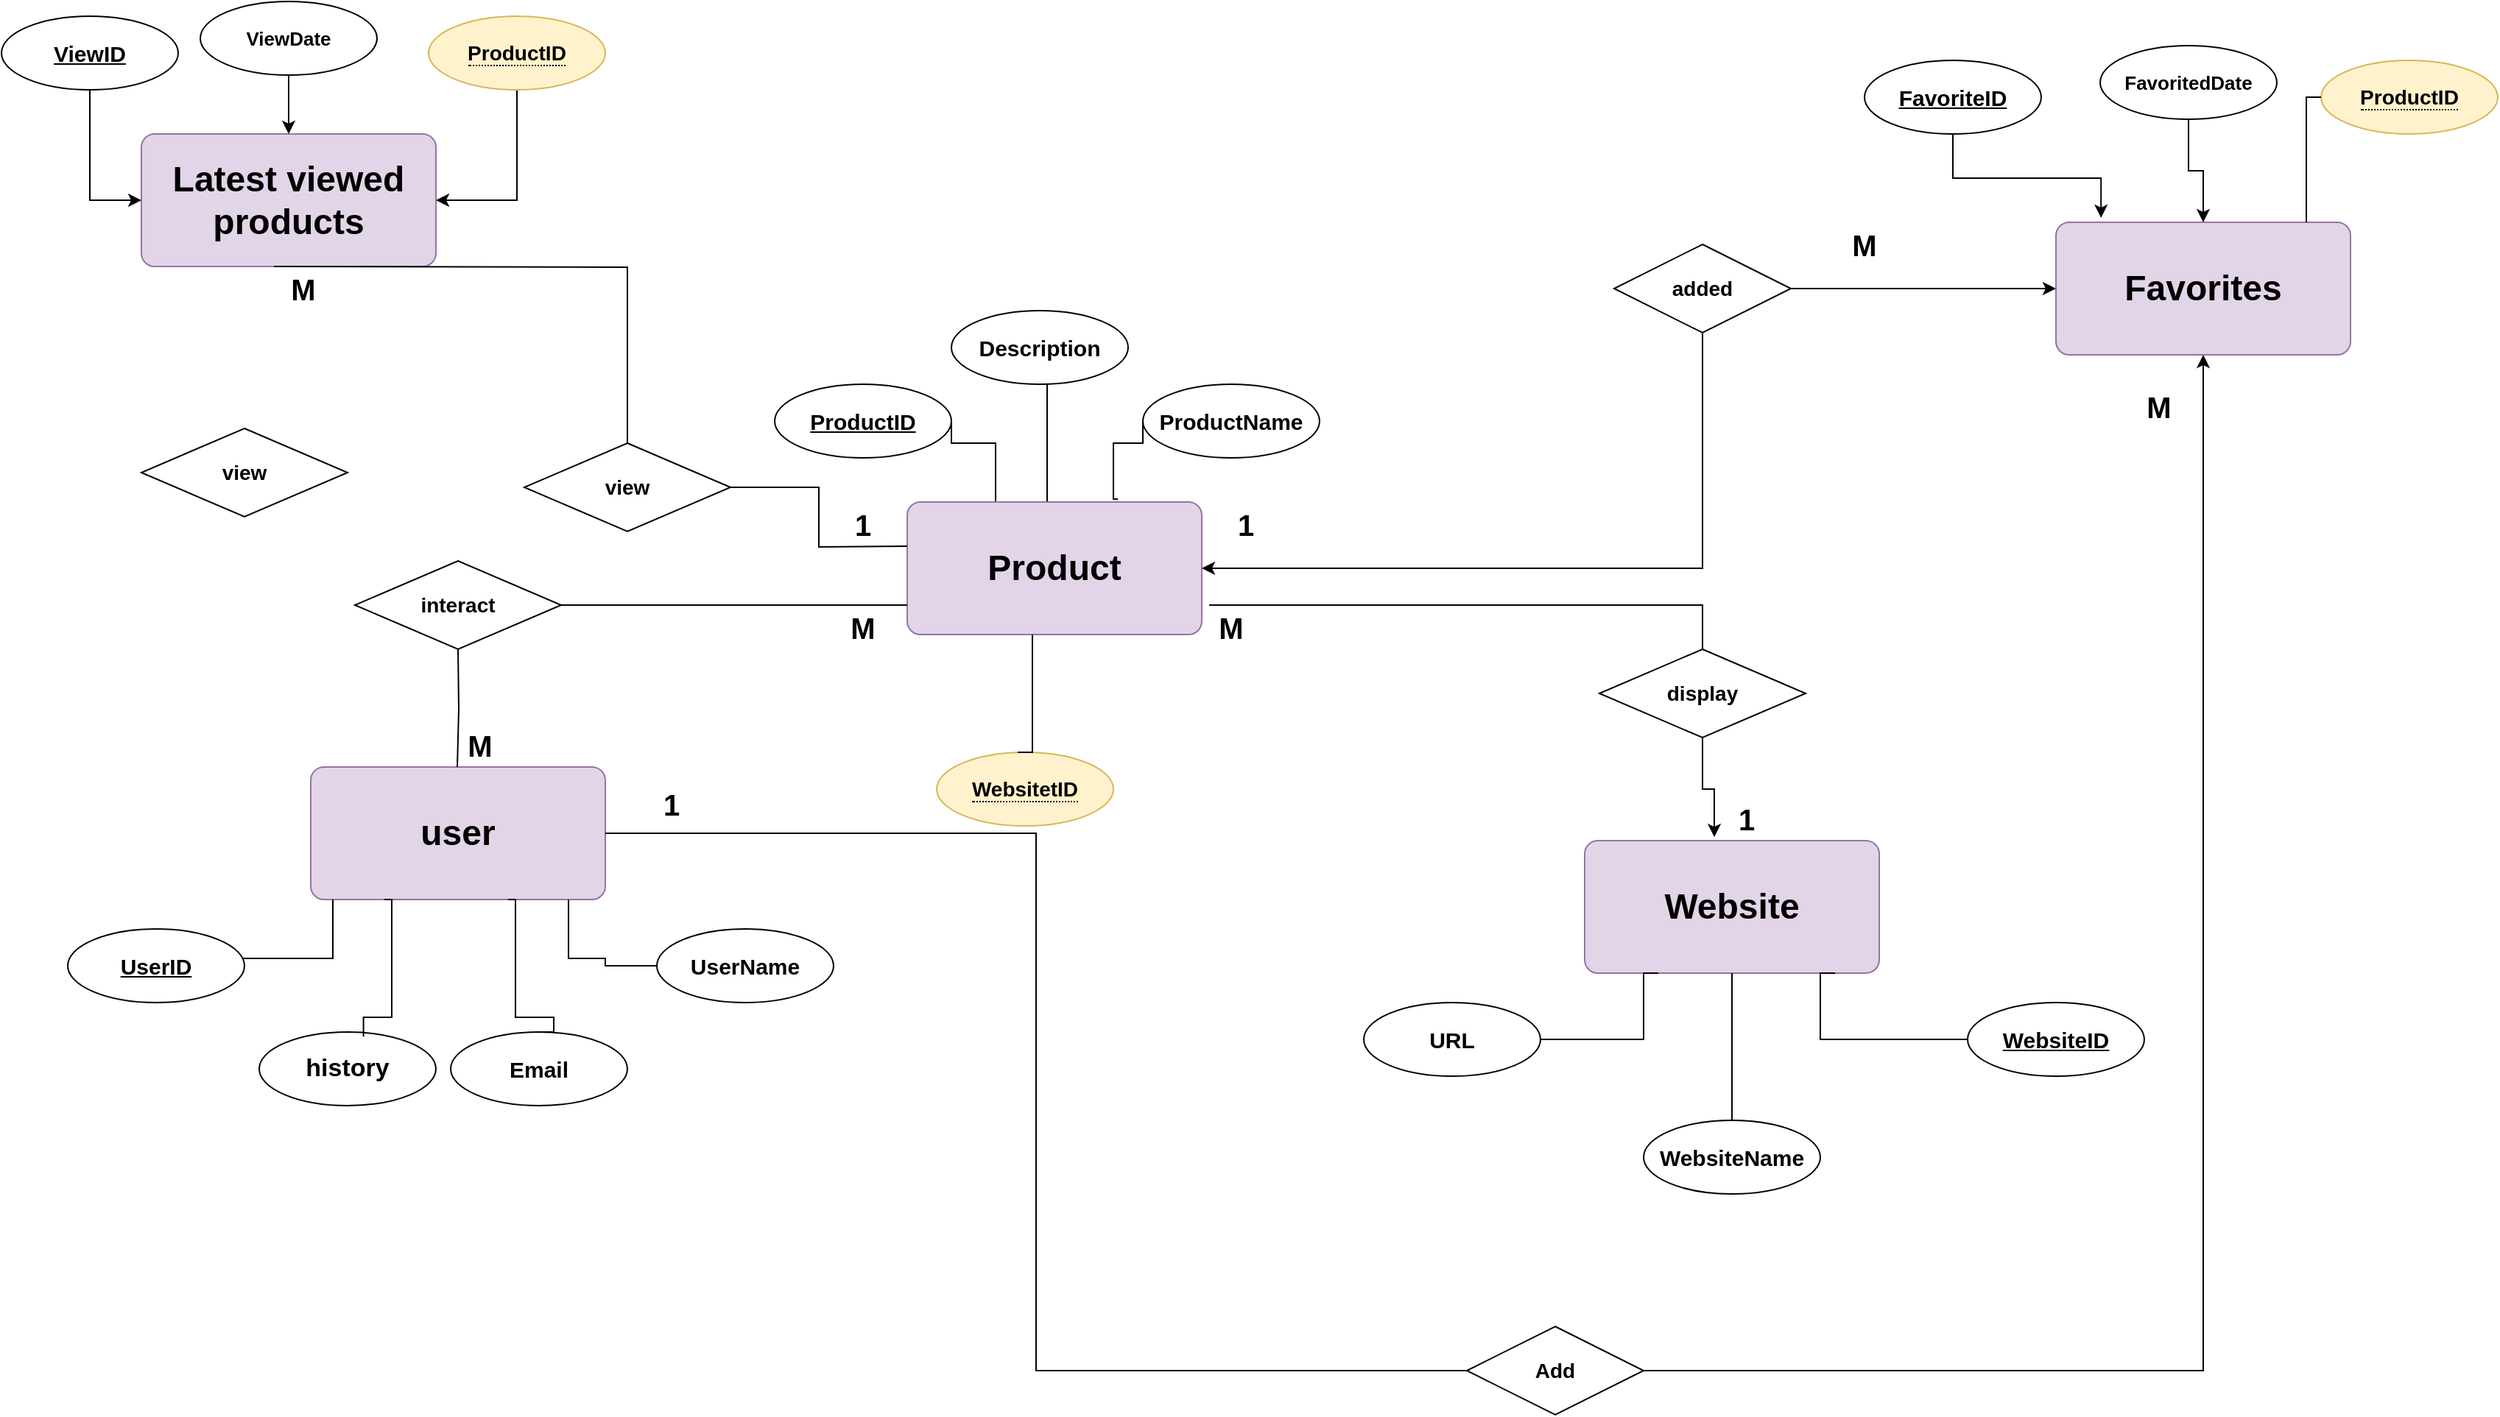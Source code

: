 <mxfile version="22.1.11" type="github">
  <diagram name="Page-1" id="WOP2-RksU-mO_7DsM-_O">
    <mxGraphModel dx="2948" dy="5492" grid="1" gridSize="10" guides="1" tooltips="1" connect="1" arrows="1" fold="1" page="1" pageScale="1" pageWidth="850" pageHeight="1100" math="0" shadow="0">
      <root>
        <mxCell id="0" />
        <mxCell id="1" parent="0" />
        <mxCell id="4khlaYKdYWa5YwKPhrCX-2" value="&lt;u&gt;&lt;b&gt;&lt;font style=&quot;font-size: 15px;&quot;&gt;ProductID&lt;/font&gt;&lt;/b&gt;&lt;/u&gt;" style="ellipse;whiteSpace=wrap;html=1;align=center;" vertex="1" parent="1">
          <mxGeometry x="260" y="-4110" width="120" height="50" as="geometry" />
        </mxCell>
        <mxCell id="4khlaYKdYWa5YwKPhrCX-3" value="&lt;span style=&quot;border-color: var(--border-color);&quot;&gt;&lt;b style=&quot;border-color: var(--border-color);&quot;&gt;&lt;font style=&quot;border-color: var(--border-color); font-size: 15px;&quot;&gt;ProductName&lt;/font&gt;&lt;/b&gt;&lt;/span&gt;" style="ellipse;whiteSpace=wrap;html=1;align=center;" vertex="1" parent="1">
          <mxGeometry x="510" y="-4110" width="120" height="50" as="geometry" />
        </mxCell>
        <mxCell id="4khlaYKdYWa5YwKPhrCX-4" value="" style="endArrow=none;html=1;rounded=0;edgeStyle=orthogonalEdgeStyle;exitX=0.715;exitY=-0.022;exitDx=0;exitDy=0;entryX=0;entryY=0.5;entryDx=0;entryDy=0;exitPerimeter=0;" edge="1" parent="1" source="4khlaYKdYWa5YwKPhrCX-8" target="4khlaYKdYWa5YwKPhrCX-3">
          <mxGeometry relative="1" as="geometry">
            <mxPoint x="490" y="-4110" as="sourcePoint" />
            <mxPoint x="500" y="-4070" as="targetPoint" />
            <Array as="points">
              <mxPoint x="490" y="-4032" />
              <mxPoint x="490" y="-4070" />
              <mxPoint x="510" y="-4070" />
            </Array>
          </mxGeometry>
        </mxCell>
        <mxCell id="4khlaYKdYWa5YwKPhrCX-5" value="" style="endArrow=none;html=1;rounded=0;edgeStyle=orthogonalEdgeStyle;entryX=1;entryY=0.5;entryDx=0;entryDy=0;" edge="1" parent="1" source="4khlaYKdYWa5YwKPhrCX-8" target="4khlaYKdYWa5YwKPhrCX-2">
          <mxGeometry relative="1" as="geometry">
            <mxPoint x="410" y="-4110" as="sourcePoint" />
            <mxPoint x="400" y="-4030" as="targetPoint" />
            <Array as="points">
              <mxPoint x="410" y="-4070" />
              <mxPoint x="380" y="-4070" />
            </Array>
          </mxGeometry>
        </mxCell>
        <mxCell id="4khlaYKdYWa5YwKPhrCX-6" value="" style="endArrow=none;html=1;rounded=0;edgeStyle=orthogonalEdgeStyle;exitX=0.5;exitY=1;exitDx=0;exitDy=0;entryX=0.5;entryY=0;entryDx=0;entryDy=0;" edge="1" parent="1">
          <mxGeometry relative="1" as="geometry">
            <mxPoint x="445" y="-4110" as="sourcePoint" />
            <mxPoint x="435" y="-4030" as="targetPoint" />
            <Array as="points">
              <mxPoint x="445" y="-4110" />
              <mxPoint x="445" y="-4030" />
            </Array>
          </mxGeometry>
        </mxCell>
        <mxCell id="4khlaYKdYWa5YwKPhrCX-7" value="&lt;span style=&quot;font-size: 15px;&quot;&gt;&lt;b&gt;Description&lt;/b&gt;&lt;/span&gt;" style="ellipse;whiteSpace=wrap;html=1;align=center;" vertex="1" parent="1">
          <mxGeometry x="380" y="-4160" width="120" height="50" as="geometry" />
        </mxCell>
        <mxCell id="4khlaYKdYWa5YwKPhrCX-8" value="&lt;h1&gt;Product&lt;/h1&gt;" style="rounded=1;arcSize=10;whiteSpace=wrap;html=1;align=center;fillColor=#e1d5e7;strokeColor=#9673a6;" vertex="1" parent="1">
          <mxGeometry x="350" y="-4030" width="200" height="90" as="geometry" />
        </mxCell>
        <mxCell id="4khlaYKdYWa5YwKPhrCX-10" style="edgeStyle=orthogonalEdgeStyle;rounded=0;orthogonalLoop=1;jettySize=auto;html=1;exitX=1;exitY=0.5;exitDx=0;exitDy=0;entryX=0;entryY=0.5;entryDx=0;entryDy=0;" edge="1" parent="1" source="4khlaYKdYWa5YwKPhrCX-11" target="4khlaYKdYWa5YwKPhrCX-13">
          <mxGeometry relative="1" as="geometry" />
        </mxCell>
        <mxCell id="4khlaYKdYWa5YwKPhrCX-11" value="&lt;b&gt;&lt;font style=&quot;font-size: 14px;&quot;&gt;added&lt;/font&gt;&lt;/b&gt;" style="shape=rhombus;perimeter=rhombusPerimeter;whiteSpace=wrap;html=1;align=center;" vertex="1" parent="1">
          <mxGeometry x="830" y="-4205" width="120" height="60" as="geometry" />
        </mxCell>
        <mxCell id="4khlaYKdYWa5YwKPhrCX-12" value="&lt;b&gt;&lt;font style=&quot;font-size: 14px;&quot;&gt;interact &lt;/font&gt;&lt;/b&gt;" style="shape=rhombus;perimeter=rhombusPerimeter;whiteSpace=wrap;html=1;align=center;" vertex="1" parent="1">
          <mxGeometry x="-25" y="-3990" width="140" height="60" as="geometry" />
        </mxCell>
        <mxCell id="4khlaYKdYWa5YwKPhrCX-13" value="&lt;h1&gt;Favorites&lt;/h1&gt;" style="rounded=1;arcSize=10;whiteSpace=wrap;html=1;align=center;fillColor=#e1d5e7;strokeColor=#9673a6;fontStyle=1" vertex="1" parent="1">
          <mxGeometry x="1130" y="-4220" width="200" height="90" as="geometry" />
        </mxCell>
        <mxCell id="4khlaYKdYWa5YwKPhrCX-15" value="&lt;h1&gt;user&lt;/h1&gt;" style="rounded=1;arcSize=10;whiteSpace=wrap;html=1;align=center;fillColor=#e1d5e7;strokeColor=#9673a6;" vertex="1" parent="1">
          <mxGeometry x="-55" y="-3850" width="200" height="90" as="geometry" />
        </mxCell>
        <mxCell id="4khlaYKdYWa5YwKPhrCX-16" value="&lt;font style=&quot;font-size: 15px;&quot;&gt;&lt;b&gt;&lt;u&gt;UserID&lt;/u&gt;&lt;/b&gt;&lt;/font&gt;" style="ellipse;whiteSpace=wrap;html=1;align=center;" vertex="1" parent="1">
          <mxGeometry x="-220" y="-3740" width="120" height="50" as="geometry" />
        </mxCell>
        <mxCell id="4khlaYKdYWa5YwKPhrCX-17" value="&lt;b&gt;&lt;font style=&quot;font-size: 17px;&quot;&gt;history&lt;/font&gt;&lt;/b&gt;" style="ellipse;whiteSpace=wrap;html=1;align=center;" vertex="1" parent="1">
          <mxGeometry x="-90" y="-3670" width="120" height="50" as="geometry" />
        </mxCell>
        <mxCell id="4khlaYKdYWa5YwKPhrCX-18" value="&lt;font size=&quot;1&quot; style=&quot;&quot;&gt;&lt;b style=&quot;font-size: 15px;&quot;&gt;Email&lt;/b&gt;&lt;/font&gt;" style="ellipse;whiteSpace=wrap;html=1;align=center;" vertex="1" parent="1">
          <mxGeometry x="40" y="-3670" width="120" height="50" as="geometry" />
        </mxCell>
        <mxCell id="4khlaYKdYWa5YwKPhrCX-19" value="&lt;font style=&quot;font-size: 15px;&quot;&gt;&lt;b&gt;UserName&lt;/b&gt;&lt;/font&gt;" style="ellipse;whiteSpace=wrap;html=1;align=center;" vertex="1" parent="1">
          <mxGeometry x="180" y="-3740" width="120" height="50" as="geometry" />
        </mxCell>
        <mxCell id="4khlaYKdYWa5YwKPhrCX-20" value="" style="endArrow=none;html=1;rounded=0;edgeStyle=orthogonalEdgeStyle;exitX=0.5;exitY=1;exitDx=0;exitDy=0;" edge="1" parent="1" target="4khlaYKdYWa5YwKPhrCX-16">
          <mxGeometry relative="1" as="geometry">
            <mxPoint x="-40" y="-3760" as="sourcePoint" />
            <mxPoint x="-70" y="-3715" as="targetPoint" />
            <Array as="points">
              <mxPoint x="-40" y="-3720" />
            </Array>
          </mxGeometry>
        </mxCell>
        <mxCell id="4khlaYKdYWa5YwKPhrCX-21" value="" style="endArrow=none;html=1;rounded=0;edgeStyle=orthogonalEdgeStyle;exitX=0.5;exitY=1;exitDx=0;exitDy=0;entryX=0;entryY=0.5;entryDx=0;entryDy=0;" edge="1" parent="1" target="4khlaYKdYWa5YwKPhrCX-19">
          <mxGeometry relative="1" as="geometry">
            <mxPoint x="120" y="-3760" as="sourcePoint" />
            <mxPoint x="145" y="-3720" as="targetPoint" />
            <Array as="points">
              <mxPoint x="120" y="-3720" />
              <mxPoint x="145" y="-3720" />
            </Array>
          </mxGeometry>
        </mxCell>
        <mxCell id="4khlaYKdYWa5YwKPhrCX-22" value="" style="endArrow=none;html=1;rounded=0;edgeStyle=orthogonalEdgeStyle;exitX=0.5;exitY=1;exitDx=0;exitDy=0;entryX=0.59;entryY=0.063;entryDx=0;entryDy=0;entryPerimeter=0;" edge="1" parent="1" target="4khlaYKdYWa5YwKPhrCX-17">
          <mxGeometry relative="1" as="geometry">
            <mxPoint x="-5" y="-3760" as="sourcePoint" />
            <mxPoint x="-15" y="-3680" as="targetPoint" />
            <Array as="points">
              <mxPoint y="-3760" />
              <mxPoint y="-3680" />
              <mxPoint x="-19" y="-3680" />
            </Array>
          </mxGeometry>
        </mxCell>
        <mxCell id="4khlaYKdYWa5YwKPhrCX-23" value="" style="endArrow=none;html=1;rounded=0;edgeStyle=orthogonalEdgeStyle;exitX=0.5;exitY=1;exitDx=0;exitDy=0;entryX=0.5;entryY=0;entryDx=0;entryDy=0;" edge="1" parent="1" target="4khlaYKdYWa5YwKPhrCX-18">
          <mxGeometry relative="1" as="geometry">
            <mxPoint x="79" y="-3760" as="sourcePoint" />
            <mxPoint x="65" y="-3667" as="targetPoint" />
            <Array as="points">
              <mxPoint x="84" y="-3760" />
              <mxPoint x="84" y="-3680" />
              <mxPoint x="110" y="-3680" />
            </Array>
          </mxGeometry>
        </mxCell>
        <mxCell id="4khlaYKdYWa5YwKPhrCX-24" value="" style="endArrow=none;html=1;rounded=0;edgeStyle=orthogonalEdgeStyle;exitX=0;exitY=0.778;exitDx=0;exitDy=0;exitPerimeter=0;" edge="1" parent="1" source="4khlaYKdYWa5YwKPhrCX-8">
          <mxGeometry relative="1" as="geometry">
            <mxPoint x="345" y="-3960" as="sourcePoint" />
            <mxPoint x="115" y="-3960" as="targetPoint" />
            <Array as="points" />
          </mxGeometry>
        </mxCell>
        <mxCell id="4khlaYKdYWa5YwKPhrCX-25" value="" style="endArrow=none;html=1;rounded=0;edgeStyle=orthogonalEdgeStyle;entryX=0.5;entryY=0;entryDx=0;entryDy=0;" edge="1" parent="1">
          <mxGeometry relative="1" as="geometry">
            <mxPoint x="45" y="-3930" as="sourcePoint" />
            <mxPoint x="44.5" y="-3850" as="targetPoint" />
            <Array as="points" />
          </mxGeometry>
        </mxCell>
        <mxCell id="4khlaYKdYWa5YwKPhrCX-26" value="&lt;h1&gt;Latest viewed products&lt;/h1&gt;" style="rounded=1;arcSize=10;whiteSpace=wrap;html=1;align=center;fillColor=#e1d5e7;strokeColor=#9673a6;" vertex="1" parent="1">
          <mxGeometry x="-170" y="-4280" width="200" height="90" as="geometry" />
        </mxCell>
        <mxCell id="4khlaYKdYWa5YwKPhrCX-27" value="&lt;b&gt;&lt;font style=&quot;font-size: 14px;&quot;&gt;view&lt;/font&gt;&lt;/b&gt;" style="shape=rhombus;perimeter=rhombusPerimeter;whiteSpace=wrap;html=1;align=center;" vertex="1" parent="1">
          <mxGeometry x="90" y="-4070" width="140" height="60" as="geometry" />
        </mxCell>
        <mxCell id="4khlaYKdYWa5YwKPhrCX-28" value="" style="endArrow=none;html=1;rounded=0;exitX=0;exitY=0.778;exitDx=0;exitDy=0;exitPerimeter=0;entryX=1;entryY=0.5;entryDx=0;entryDy=0;edgeStyle=orthogonalEdgeStyle;" edge="1" parent="1" target="4khlaYKdYWa5YwKPhrCX-27">
          <mxGeometry relative="1" as="geometry">
            <mxPoint x="350" y="-4000" as="sourcePoint" />
            <mxPoint x="115" y="-4000" as="targetPoint" />
          </mxGeometry>
        </mxCell>
        <mxCell id="4khlaYKdYWa5YwKPhrCX-29" value="" style="endArrow=none;html=1;rounded=0;entryX=0.5;entryY=0;entryDx=0;entryDy=0;edgeStyle=orthogonalEdgeStyle;" edge="1" parent="1" target="4khlaYKdYWa5YwKPhrCX-27">
          <mxGeometry relative="1" as="geometry">
            <mxPoint x="-80" y="-4190" as="sourcePoint" />
            <mxPoint x="-80.5" y="-4110" as="targetPoint" />
          </mxGeometry>
        </mxCell>
        <mxCell id="4khlaYKdYWa5YwKPhrCX-30" value="&lt;h1&gt;Website&lt;/h1&gt;" style="rounded=1;arcSize=10;whiteSpace=wrap;html=1;align=center;fillColor=#e1d5e7;strokeColor=#9673a6;" vertex="1" parent="1">
          <mxGeometry x="810" y="-3800" width="200" height="90" as="geometry" />
        </mxCell>
        <mxCell id="4khlaYKdYWa5YwKPhrCX-72" value="" style="edgeStyle=orthogonalEdgeStyle;rounded=0;orthogonalLoop=1;jettySize=auto;html=1;entryX=0.44;entryY=-0.027;entryDx=0;entryDy=0;entryPerimeter=0;" edge="1" parent="1" source="4khlaYKdYWa5YwKPhrCX-31" target="4khlaYKdYWa5YwKPhrCX-30">
          <mxGeometry relative="1" as="geometry" />
        </mxCell>
        <mxCell id="4khlaYKdYWa5YwKPhrCX-31" value="&lt;b&gt;&lt;font style=&quot;font-size: 14px;&quot;&gt;display&lt;/font&gt;&lt;/b&gt;" style="shape=rhombus;perimeter=rhombusPerimeter;whiteSpace=wrap;html=1;align=center;" vertex="1" parent="1">
          <mxGeometry x="820" y="-3930" width="140" height="60" as="geometry" />
        </mxCell>
        <mxCell id="4khlaYKdYWa5YwKPhrCX-32" value="" style="endArrow=none;html=1;rounded=0;edgeStyle=orthogonalEdgeStyle;exitX=0.5;exitY=0;exitDx=0;exitDy=0;entryX=0.25;entryY=0;entryDx=0;entryDy=0;" edge="1" parent="1" source="4khlaYKdYWa5YwKPhrCX-31" target="4khlaYKdYWa5YwKPhrCX-52">
          <mxGeometry relative="1" as="geometry">
            <mxPoint x="910.0" y="-3940" as="sourcePoint" />
            <mxPoint x="570" y="-3970" as="targetPoint" />
            <Array as="points">
              <mxPoint x="890" y="-3960" />
            </Array>
          </mxGeometry>
        </mxCell>
        <mxCell id="4khlaYKdYWa5YwKPhrCX-34" value="&lt;u&gt;&lt;b&gt;&lt;font style=&quot;font-size: 15px;&quot;&gt;FavoriteID&lt;/font&gt;&lt;/b&gt;&lt;/u&gt;" style="ellipse;whiteSpace=wrap;html=1;align=center;" vertex="1" parent="1">
          <mxGeometry x="1000" y="-4330" width="120" height="50" as="geometry" />
        </mxCell>
        <mxCell id="4khlaYKdYWa5YwKPhrCX-35" style="edgeStyle=orthogonalEdgeStyle;rounded=0;orthogonalLoop=1;jettySize=auto;html=1;exitX=0.5;exitY=1;exitDx=0;exitDy=0;entryX=0.5;entryY=0;entryDx=0;entryDy=0;" edge="1" parent="1" source="4khlaYKdYWa5YwKPhrCX-36" target="4khlaYKdYWa5YwKPhrCX-13">
          <mxGeometry relative="1" as="geometry" />
        </mxCell>
        <mxCell id="4khlaYKdYWa5YwKPhrCX-36" value="&lt;font style=&quot;font-size: 13px;&quot;&gt;&lt;b&gt;FavoritedD&lt;/b&gt;&lt;/font&gt;&lt;b style=&quot;border-color: var(--border-color); font-size: 13px;&quot;&gt;ate&lt;/b&gt;" style="ellipse;whiteSpace=wrap;html=1;align=center;" vertex="1" parent="1">
          <mxGeometry x="1160" y="-4340" width="120" height="50" as="geometry" />
        </mxCell>
        <mxCell id="4khlaYKdYWa5YwKPhrCX-37" value="&lt;b&gt;&lt;font style=&quot;font-size: 20px;&quot;&gt;M&lt;/font&gt;&lt;/b&gt;" style="text;html=1;strokeColor=none;fillColor=none;align=center;verticalAlign=middle;whiteSpace=wrap;rounded=0;" vertex="1" parent="1">
          <mxGeometry x="970" y="-4220" width="60" height="30" as="geometry" />
        </mxCell>
        <mxCell id="4khlaYKdYWa5YwKPhrCX-38" value="&lt;span style=&quot;font-size: 20px;&quot;&gt;&lt;b&gt;1&lt;/b&gt;&lt;/span&gt;" style="text;html=1;strokeColor=none;fillColor=none;align=center;verticalAlign=middle;whiteSpace=wrap;rounded=0;" vertex="1" parent="1">
          <mxGeometry x="550" y="-4030" width="60" height="30" as="geometry" />
        </mxCell>
        <mxCell id="4khlaYKdYWa5YwKPhrCX-39" value="&lt;span style=&quot;font-size: 20px;&quot;&gt;&lt;b&gt;1&lt;/b&gt;&lt;/span&gt;" style="text;html=1;strokeColor=none;fillColor=none;align=center;verticalAlign=middle;whiteSpace=wrap;rounded=0;" vertex="1" parent="1">
          <mxGeometry x="290" y="-4030" width="60" height="30" as="geometry" />
        </mxCell>
        <mxCell id="4khlaYKdYWa5YwKPhrCX-40" value="&lt;span style=&quot;font-size: 20px;&quot;&gt;&lt;b&gt;M&lt;/b&gt;&lt;/span&gt;" style="text;html=1;strokeColor=none;fillColor=none;align=center;verticalAlign=middle;whiteSpace=wrap;rounded=0;" vertex="1" parent="1">
          <mxGeometry x="-90" y="-4190" width="60" height="30" as="geometry" />
        </mxCell>
        <mxCell id="4khlaYKdYWa5YwKPhrCX-66" value="" style="edgeStyle=orthogonalEdgeStyle;rounded=0;orthogonalLoop=1;jettySize=auto;html=1;entryX=0;entryY=0.5;entryDx=0;entryDy=0;" edge="1" parent="1" source="4khlaYKdYWa5YwKPhrCX-41" target="4khlaYKdYWa5YwKPhrCX-26">
          <mxGeometry relative="1" as="geometry" />
        </mxCell>
        <mxCell id="4khlaYKdYWa5YwKPhrCX-41" value="&lt;u&gt;&lt;b&gt;&lt;font style=&quot;font-size: 15px;&quot;&gt;ViewID&lt;/font&gt;&lt;/b&gt;&lt;/u&gt;" style="ellipse;whiteSpace=wrap;html=1;align=center;" vertex="1" parent="1">
          <mxGeometry x="-265" y="-4360" width="120" height="50" as="geometry" />
        </mxCell>
        <mxCell id="4khlaYKdYWa5YwKPhrCX-65" value="" style="edgeStyle=orthogonalEdgeStyle;rounded=0;orthogonalLoop=1;jettySize=auto;html=1;" edge="1" parent="1" source="4khlaYKdYWa5YwKPhrCX-44" target="4khlaYKdYWa5YwKPhrCX-26">
          <mxGeometry relative="1" as="geometry" />
        </mxCell>
        <mxCell id="4khlaYKdYWa5YwKPhrCX-44" value="&lt;font style=&quot;font-size: 13px;&quot;&gt;&lt;b&gt;ViewD&lt;/b&gt;&lt;/font&gt;&lt;b style=&quot;border-color: var(--border-color); font-size: 13px;&quot;&gt;ate&lt;/b&gt;" style="ellipse;whiteSpace=wrap;html=1;align=center;" vertex="1" parent="1">
          <mxGeometry x="-130" y="-4370" width="120" height="50" as="geometry" />
        </mxCell>
        <mxCell id="4khlaYKdYWa5YwKPhrCX-45" value="&lt;font style=&quot;font-size: 15px;&quot;&gt;&lt;b&gt;WebsiteName&lt;/b&gt;&lt;/font&gt;" style="ellipse;whiteSpace=wrap;html=1;align=center;" vertex="1" parent="1">
          <mxGeometry x="850" y="-3610" width="120" height="50" as="geometry" />
        </mxCell>
        <mxCell id="4khlaYKdYWa5YwKPhrCX-46" value="&lt;font style=&quot;font-size: 15px;&quot;&gt;&lt;b&gt;URL&lt;/b&gt;&lt;/font&gt;" style="ellipse;whiteSpace=wrap;html=1;align=center;" vertex="1" parent="1">
          <mxGeometry x="660" y="-3690" width="120" height="50" as="geometry" />
        </mxCell>
        <mxCell id="4khlaYKdYWa5YwKPhrCX-47" value="" style="endArrow=none;html=1;rounded=0;edgeStyle=orthogonalEdgeStyle;entryX=0.5;entryY=1;entryDx=0;entryDy=0;" edge="1" parent="1" source="4khlaYKdYWa5YwKPhrCX-45" target="4khlaYKdYWa5YwKPhrCX-30">
          <mxGeometry relative="1" as="geometry">
            <mxPoint x="910" y="-3610" as="sourcePoint" />
            <mxPoint x="910" y="-3690" as="targetPoint" />
            <Array as="points" />
          </mxGeometry>
        </mxCell>
        <mxCell id="4khlaYKdYWa5YwKPhrCX-48" value="" style="endArrow=none;html=1;rounded=0;edgeStyle=orthogonalEdgeStyle;entryX=0.85;entryY=1;entryDx=0;entryDy=0;entryPerimeter=0;" edge="1" parent="1" target="4khlaYKdYWa5YwKPhrCX-30" source="4khlaYKdYWa5YwKPhrCX-50">
          <mxGeometry relative="1" as="geometry">
            <mxPoint x="1070" y="-3665" as="sourcePoint" />
            <mxPoint x="1000" y="-3630" as="targetPoint" />
            <Array as="points">
              <mxPoint x="970" y="-3665" />
              <mxPoint x="970" y="-3710" />
            </Array>
          </mxGeometry>
        </mxCell>
        <mxCell id="4khlaYKdYWa5YwKPhrCX-49" value="" style="endArrow=none;html=1;rounded=0;edgeStyle=orthogonalEdgeStyle;exitX=1;exitY=0.5;exitDx=0;exitDy=0;entryX=0.25;entryY=1;entryDx=0;entryDy=0;" edge="1" parent="1" source="4khlaYKdYWa5YwKPhrCX-46" target="4khlaYKdYWa5YwKPhrCX-30">
          <mxGeometry relative="1" as="geometry">
            <mxPoint x="910" y="-3665" as="sourcePoint" />
            <mxPoint x="840" y="-3630" as="targetPoint" />
            <Array as="points">
              <mxPoint x="850" y="-3665" />
            </Array>
          </mxGeometry>
        </mxCell>
        <mxCell id="4khlaYKdYWa5YwKPhrCX-50" value="&lt;font style=&quot;font-size: 15px;&quot;&gt;&lt;u&gt;&lt;b&gt;WebsiteID&lt;/b&gt;&lt;/u&gt;&lt;/font&gt;" style="ellipse;whiteSpace=wrap;html=1;align=center;" vertex="1" parent="1">
          <mxGeometry x="1070" y="-3690" width="120" height="50" as="geometry" />
        </mxCell>
        <mxCell id="4khlaYKdYWa5YwKPhrCX-51" value="&lt;span style=&quot;font-size: 20px;&quot;&gt;&lt;b&gt;1&lt;/b&gt;&lt;/span&gt;" style="text;html=1;strokeColor=none;fillColor=none;align=center;verticalAlign=middle;whiteSpace=wrap;rounded=0;" vertex="1" parent="1">
          <mxGeometry x="890" y="-3830" width="60" height="30" as="geometry" />
        </mxCell>
        <mxCell id="4khlaYKdYWa5YwKPhrCX-52" value="&lt;span style=&quot;font-size: 20px;&quot;&gt;&lt;b&gt;M&lt;/b&gt;&lt;/span&gt;" style="text;html=1;strokeColor=none;fillColor=none;align=center;verticalAlign=middle;whiteSpace=wrap;rounded=0;" vertex="1" parent="1">
          <mxGeometry x="540" y="-3960" width="60" height="30" as="geometry" />
        </mxCell>
        <mxCell id="4khlaYKdYWa5YwKPhrCX-53" value="&lt;span style=&quot;font-size: 20px;&quot;&gt;&lt;b&gt;M&lt;/b&gt;&lt;/span&gt;" style="text;html=1;strokeColor=none;fillColor=none;align=center;verticalAlign=middle;whiteSpace=wrap;rounded=0;" vertex="1" parent="1">
          <mxGeometry x="290" y="-3960" width="60" height="30" as="geometry" />
        </mxCell>
        <mxCell id="4khlaYKdYWa5YwKPhrCX-54" value="&lt;span style=&quot;font-size: 20px;&quot;&gt;&lt;b&gt;M&lt;/b&gt;&lt;/span&gt;" style="text;html=1;strokeColor=none;fillColor=none;align=center;verticalAlign=middle;whiteSpace=wrap;rounded=0;" vertex="1" parent="1">
          <mxGeometry x="30" y="-3880" width="60" height="30" as="geometry" />
        </mxCell>
        <mxCell id="4khlaYKdYWa5YwKPhrCX-55" value="&lt;span style=&quot;border-bottom: 1px dotted&quot;&gt;&lt;b&gt;&lt;font style=&quot;font-size: 14px;&quot;&gt;ProductID&lt;/font&gt;&lt;/b&gt;&lt;/span&gt;" style="ellipse;whiteSpace=wrap;html=1;align=center;fillColor=#fff2cc;strokeColor=#d6b656;" vertex="1" parent="1">
          <mxGeometry x="1310" y="-4330" width="120" height="50" as="geometry" />
        </mxCell>
        <mxCell id="4khlaYKdYWa5YwKPhrCX-56" value="" style="endArrow=none;html=1;rounded=0;edgeStyle=orthogonalEdgeStyle;entryX=0;entryY=0.5;entryDx=0;entryDy=0;exitX=0.85;exitY=0;exitDx=0;exitDy=0;exitPerimeter=0;" edge="1" parent="1" source="4khlaYKdYWa5YwKPhrCX-13" target="4khlaYKdYWa5YwKPhrCX-55">
          <mxGeometry relative="1" as="geometry">
            <mxPoint x="900" y="-4500" as="sourcePoint" />
            <mxPoint x="870" y="-4555" as="targetPoint" />
            <Array as="points">
              <mxPoint x="1300" y="-4305" />
            </Array>
          </mxGeometry>
        </mxCell>
        <mxCell id="4khlaYKdYWa5YwKPhrCX-67" value="" style="edgeStyle=orthogonalEdgeStyle;rounded=0;orthogonalLoop=1;jettySize=auto;html=1;entryX=1;entryY=0.5;entryDx=0;entryDy=0;" edge="1" parent="1" source="4khlaYKdYWa5YwKPhrCX-57" target="4khlaYKdYWa5YwKPhrCX-26">
          <mxGeometry relative="1" as="geometry" />
        </mxCell>
        <mxCell id="4khlaYKdYWa5YwKPhrCX-57" value="&lt;span style=&quot;border-bottom: 1px dotted&quot;&gt;&lt;b&gt;&lt;font style=&quot;font-size: 14px;&quot;&gt;ProductID&lt;/font&gt;&lt;/b&gt;&lt;/span&gt;" style="ellipse;whiteSpace=wrap;html=1;align=center;fillColor=#fff2cc;strokeColor=#d6b656;" vertex="1" parent="1">
          <mxGeometry x="25" y="-4360" width="120" height="50" as="geometry" />
        </mxCell>
        <mxCell id="4khlaYKdYWa5YwKPhrCX-59" value="&lt;span style=&quot;border-bottom: 1px dotted&quot;&gt;&lt;b&gt;&lt;font style=&quot;font-size: 14px;&quot;&gt;WebsitetID&lt;/font&gt;&lt;/b&gt;&lt;/span&gt;" style="ellipse;whiteSpace=wrap;html=1;align=center;fillColor=#fff2cc;strokeColor=#d6b656;" vertex="1" parent="1">
          <mxGeometry x="370" y="-3860" width="120" height="50" as="geometry" />
        </mxCell>
        <mxCell id="4khlaYKdYWa5YwKPhrCX-60" value="" style="endArrow=none;html=1;rounded=0;edgeStyle=orthogonalEdgeStyle;exitX=0.5;exitY=1;exitDx=0;exitDy=0;entryX=0.5;entryY=0;entryDx=0;entryDy=0;" edge="1" parent="1">
          <mxGeometry relative="1" as="geometry">
            <mxPoint x="435" y="-3940" as="sourcePoint" />
            <mxPoint x="425" y="-3860" as="targetPoint" />
            <Array as="points">
              <mxPoint x="435" y="-3940" />
              <mxPoint x="435" y="-3860" />
            </Array>
          </mxGeometry>
        </mxCell>
        <mxCell id="4khlaYKdYWa5YwKPhrCX-61" style="edgeStyle=orthogonalEdgeStyle;rounded=0;orthogonalLoop=1;jettySize=auto;html=1;exitX=0.5;exitY=1;exitDx=0;exitDy=0;entryX=0.153;entryY=-0.034;entryDx=0;entryDy=0;entryPerimeter=0;" edge="1" parent="1" source="4khlaYKdYWa5YwKPhrCX-34" target="4khlaYKdYWa5YwKPhrCX-13">
          <mxGeometry relative="1" as="geometry" />
        </mxCell>
        <mxCell id="4khlaYKdYWa5YwKPhrCX-62" value="&lt;span style=&quot;font-size: 20px;&quot;&gt;&lt;b&gt;1&lt;/b&gt;&lt;/span&gt;" style="text;html=1;strokeColor=none;fillColor=none;align=center;verticalAlign=middle;whiteSpace=wrap;rounded=0;" vertex="1" parent="1">
          <mxGeometry x="160" y="-3840" width="60" height="30" as="geometry" />
        </mxCell>
        <mxCell id="4khlaYKdYWa5YwKPhrCX-63" value="&lt;b&gt;&lt;font style=&quot;font-size: 20px;&quot;&gt;M&lt;/font&gt;&lt;/b&gt;" style="text;html=1;strokeColor=none;fillColor=none;align=center;verticalAlign=middle;whiteSpace=wrap;rounded=0;" vertex="1" parent="1">
          <mxGeometry x="1170" y="-4110" width="60" height="30" as="geometry" />
        </mxCell>
        <mxCell id="4khlaYKdYWa5YwKPhrCX-64" value="&lt;b&gt;&lt;font style=&quot;font-size: 14px;&quot;&gt;Add&lt;/font&gt;&lt;/b&gt;" style="shape=rhombus;perimeter=rhombusPerimeter;whiteSpace=wrap;html=1;align=center;" vertex="1" parent="1">
          <mxGeometry x="730" y="-3470" width="120" height="60" as="geometry" />
        </mxCell>
        <mxCell id="4khlaYKdYWa5YwKPhrCX-69" value="" style="endArrow=classic;html=1;rounded=0;entryX=1;entryY=0.5;entryDx=0;entryDy=0;exitX=0.5;exitY=1;exitDx=0;exitDy=0;edgeStyle=orthogonalEdgeStyle;" edge="1" parent="1" source="4khlaYKdYWa5YwKPhrCX-11" target="4khlaYKdYWa5YwKPhrCX-8">
          <mxGeometry width="50" height="50" relative="1" as="geometry">
            <mxPoint x="550" y="-3850" as="sourcePoint" />
            <mxPoint x="600" y="-3900" as="targetPoint" />
          </mxGeometry>
        </mxCell>
        <mxCell id="4khlaYKdYWa5YwKPhrCX-74" value="" style="endArrow=classic;html=1;rounded=0;exitX=1;exitY=0.5;exitDx=0;exitDy=0;edgeStyle=orthogonalEdgeStyle;" edge="1" parent="1" source="4khlaYKdYWa5YwKPhrCX-64" target="4khlaYKdYWa5YwKPhrCX-13">
          <mxGeometry width="50" height="50" relative="1" as="geometry">
            <mxPoint x="550" y="-3850" as="sourcePoint" />
            <mxPoint x="600" y="-3900" as="targetPoint" />
          </mxGeometry>
        </mxCell>
        <mxCell id="4khlaYKdYWa5YwKPhrCX-75" value="" style="endArrow=none;html=1;rounded=0;edgeStyle=orthogonalEdgeStyle;exitX=1;exitY=0.5;exitDx=0;exitDy=0;entryX=0;entryY=0.5;entryDx=0;entryDy=0;" edge="1" parent="1" source="4khlaYKdYWa5YwKPhrCX-15" target="4khlaYKdYWa5YwKPhrCX-64">
          <mxGeometry width="50" height="50" relative="1" as="geometry">
            <mxPoint x="110" y="-3779" as="sourcePoint" />
            <mxPoint x="735.0" y="-3445.0" as="targetPoint" />
          </mxGeometry>
        </mxCell>
        <mxCell id="4khlaYKdYWa5YwKPhrCX-76" value="&lt;b&gt;&lt;font style=&quot;font-size: 14px;&quot;&gt;view&lt;/font&gt;&lt;/b&gt;" style="shape=rhombus;perimeter=rhombusPerimeter;whiteSpace=wrap;html=1;align=center;" vertex="1" parent="1">
          <mxGeometry x="-170" y="-4080" width="140" height="60" as="geometry" />
        </mxCell>
      </root>
    </mxGraphModel>
  </diagram>
</mxfile>
